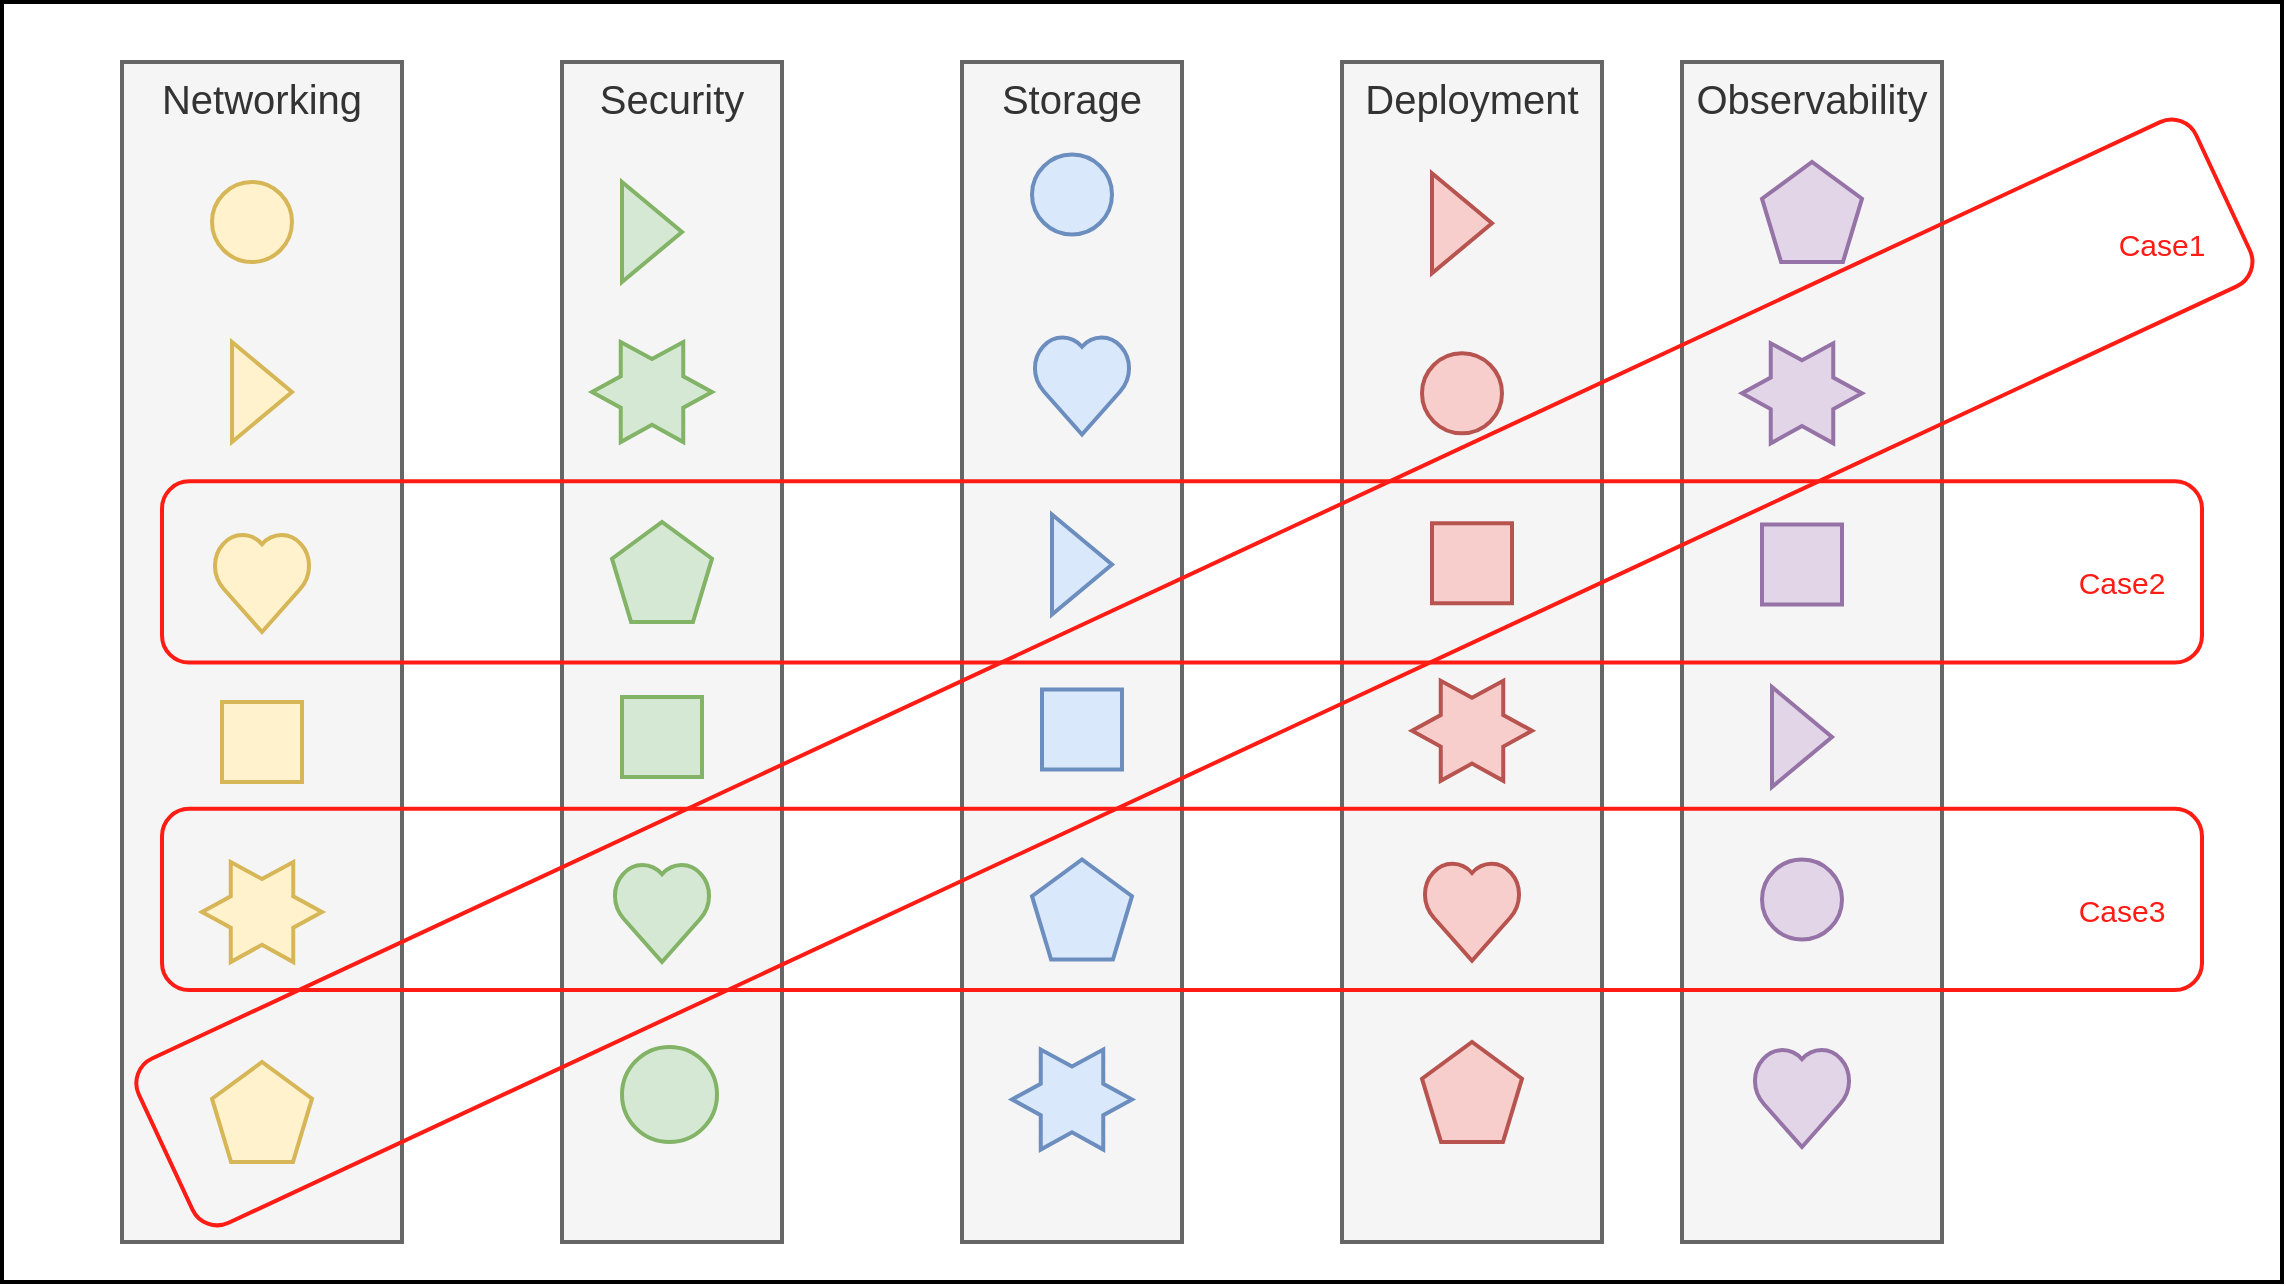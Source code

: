 <mxfile version="17.4.5"><diagram id="I3lbr239IEMtPFskTEnx" name="Page-1"><mxGraphModel dx="1426" dy="682" grid="1" gridSize="10" guides="1" tooltips="1" connect="1" arrows="1" fold="1" page="1" pageScale="1" pageWidth="850" pageHeight="1100" math="0" shadow="0"><root><mxCell id="0"/><mxCell id="1" parent="0"/><mxCell id="mar_HK0jMLLqG0L0CGsf-37" value="" style="rounded=0;whiteSpace=wrap;html=1;fontSize=40;strokeWidth=2;" parent="1" vertex="1"><mxGeometry x="20" y="130" width="1140" height="640" as="geometry"/></mxCell><mxCell id="mar_HK0jMLLqG0L0CGsf-1" value="Networking" style="rounded=0;whiteSpace=wrap;html=1;verticalAlign=top;strokeWidth=2;fontSize=20;fillColor=#f5f5f5;fontColor=#333333;strokeColor=#666666;" parent="1" vertex="1"><mxGeometry x="80" y="160" width="140" height="590" as="geometry"/></mxCell><mxCell id="mar_HK0jMLLqG0L0CGsf-3" value="Security" style="rounded=0;whiteSpace=wrap;html=1;verticalAlign=top;strokeWidth=2;fontSize=20;fillColor=#f5f5f5;fontColor=#333333;strokeColor=#666666;" parent="1" vertex="1"><mxGeometry x="300" y="160" width="110" height="590" as="geometry"/></mxCell><mxCell id="mar_HK0jMLLqG0L0CGsf-4" value="Storage" style="rounded=0;whiteSpace=wrap;html=1;verticalAlign=top;strokeWidth=2;fontSize=20;fillColor=#f5f5f5;fontColor=#333333;strokeColor=#666666;" parent="1" vertex="1"><mxGeometry x="500" y="160" width="110" height="590" as="geometry"/></mxCell><mxCell id="mar_HK0jMLLqG0L0CGsf-5" value="Deployment" style="rounded=0;whiteSpace=wrap;html=1;verticalAlign=top;strokeWidth=2;fontSize=20;fillColor=#f5f5f5;fontColor=#333333;strokeColor=#666666;" parent="1" vertex="1"><mxGeometry x="690" y="160" width="130" height="590" as="geometry"/></mxCell><mxCell id="mar_HK0jMLLqG0L0CGsf-7" value="" style="ellipse;whiteSpace=wrap;html=1;aspect=fixed;fontSize=40;strokeWidth=2;fillColor=#fff2cc;strokeColor=#d6b656;" parent="1" vertex="1"><mxGeometry x="125" y="220" width="40" height="40" as="geometry"/></mxCell><mxCell id="mar_HK0jMLLqG0L0CGsf-8" value="" style="ellipse;whiteSpace=wrap;html=1;aspect=fixed;fontSize=40;strokeWidth=2;fillColor=#d5e8d4;strokeColor=#82b366;" parent="1" vertex="1"><mxGeometry x="330" y="652.5" width="47.5" height="47.5" as="geometry"/></mxCell><mxCell id="mar_HK0jMLLqG0L0CGsf-9" value="" style="ellipse;whiteSpace=wrap;html=1;aspect=fixed;fontSize=40;strokeWidth=2;fillColor=#dae8fc;strokeColor=#6c8ebf;" parent="1" vertex="1"><mxGeometry x="535" y="206.25" width="40" height="40" as="geometry"/></mxCell><mxCell id="mar_HK0jMLLqG0L0CGsf-10" value="" style="ellipse;whiteSpace=wrap;html=1;aspect=fixed;fontSize=40;strokeWidth=2;fillColor=#f8cecc;strokeColor=#b85450;" parent="1" vertex="1"><mxGeometry x="730" y="305.63" width="40" height="40" as="geometry"/></mxCell><mxCell id="mar_HK0jMLLqG0L0CGsf-11" value="" style="triangle;whiteSpace=wrap;html=1;fontSize=40;strokeWidth=2;fillColor=#fff2cc;strokeColor=#d6b656;" parent="1" vertex="1"><mxGeometry x="135" y="300" width="30" height="50" as="geometry"/></mxCell><mxCell id="mar_HK0jMLLqG0L0CGsf-12" value="" style="triangle;whiteSpace=wrap;html=1;fontSize=40;strokeWidth=2;fillColor=#d5e8d4;strokeColor=#82b366;" parent="1" vertex="1"><mxGeometry x="330" y="220" width="30" height="50" as="geometry"/></mxCell><mxCell id="mar_HK0jMLLqG0L0CGsf-13" value="" style="triangle;whiteSpace=wrap;html=1;fontSize=40;strokeWidth=2;fillColor=#dae8fc;strokeColor=#6c8ebf;" parent="1" vertex="1"><mxGeometry x="545" y="386.25" width="30" height="50" as="geometry"/></mxCell><mxCell id="mar_HK0jMLLqG0L0CGsf-14" value="" style="triangle;whiteSpace=wrap;html=1;fontSize=40;strokeWidth=2;fillColor=#f8cecc;strokeColor=#b85450;" parent="1" vertex="1"><mxGeometry x="735" y="215.63" width="30" height="50" as="geometry"/></mxCell><mxCell id="mar_HK0jMLLqG0L0CGsf-15" value="" style="whiteSpace=wrap;html=1;aspect=fixed;fontSize=40;strokeWidth=2;fillColor=#fff2cc;strokeColor=#d6b656;" parent="1" vertex="1"><mxGeometry x="130" y="480" width="40" height="40" as="geometry"/></mxCell><mxCell id="mar_HK0jMLLqG0L0CGsf-17" value="" style="whiteSpace=wrap;html=1;aspect=fixed;fontSize=40;strokeWidth=2;fillColor=#d5e8d4;strokeColor=#82b366;" parent="1" vertex="1"><mxGeometry x="330" y="477.5" width="40" height="40" as="geometry"/></mxCell><mxCell id="mar_HK0jMLLqG0L0CGsf-18" value="" style="whiteSpace=wrap;html=1;aspect=fixed;fontSize=40;strokeWidth=2;fillColor=#dae8fc;strokeColor=#6c8ebf;" parent="1" vertex="1"><mxGeometry x="540" y="473.75" width="40" height="40" as="geometry"/></mxCell><mxCell id="mar_HK0jMLLqG0L0CGsf-19" value="" style="whiteSpace=wrap;html=1;aspect=fixed;fontSize=40;strokeWidth=2;fillColor=#f8cecc;strokeColor=#b85450;" parent="1" vertex="1"><mxGeometry x="735" y="390.63" width="40" height="40" as="geometry"/></mxCell><mxCell id="mar_HK0jMLLqG0L0CGsf-20" value="" style="verticalLabelPosition=bottom;verticalAlign=top;html=1;shape=mxgraph.basic.6_point_star;fontSize=40;strokeWidth=2;fillColor=#fff2cc;strokeColor=#d6b656;" parent="1" vertex="1"><mxGeometry x="120" y="560" width="60" height="50" as="geometry"/></mxCell><mxCell id="mar_HK0jMLLqG0L0CGsf-21" value="" style="verticalLabelPosition=bottom;verticalAlign=top;html=1;shape=mxgraph.basic.6_point_star;fontSize=40;strokeWidth=2;fillColor=#d5e8d4;strokeColor=#82b366;" parent="1" vertex="1"><mxGeometry x="315" y="300" width="60" height="50" as="geometry"/></mxCell><mxCell id="mar_HK0jMLLqG0L0CGsf-22" value="" style="verticalLabelPosition=bottom;verticalAlign=top;html=1;shape=mxgraph.basic.6_point_star;fontSize=40;strokeWidth=2;fillColor=#dae8fc;strokeColor=#6c8ebf;" parent="1" vertex="1"><mxGeometry x="525" y="653.75" width="60" height="50" as="geometry"/></mxCell><mxCell id="mar_HK0jMLLqG0L0CGsf-23" value="" style="verticalLabelPosition=bottom;verticalAlign=top;html=1;shape=mxgraph.basic.6_point_star;fontSize=40;strokeWidth=2;fillColor=#f8cecc;strokeColor=#b85450;" parent="1" vertex="1"><mxGeometry x="725" y="469.38" width="60" height="50" as="geometry"/></mxCell><mxCell id="mar_HK0jMLLqG0L0CGsf-25" value="" style="verticalLabelPosition=bottom;verticalAlign=top;html=1;shape=mxgraph.basic.heart;fontSize=40;strokeWidth=2;fillColor=#d5e8d4;strokeColor=#82b366;" parent="1" vertex="1"><mxGeometry x="325" y="560" width="50" height="50" as="geometry"/></mxCell><mxCell id="mar_HK0jMLLqG0L0CGsf-26" value="" style="verticalLabelPosition=bottom;verticalAlign=top;html=1;shape=mxgraph.basic.heart;fontSize=40;strokeWidth=2;fillColor=#fff2cc;strokeColor=#d6b656;" parent="1" vertex="1"><mxGeometry x="125" y="395" width="50" height="50" as="geometry"/></mxCell><mxCell id="mar_HK0jMLLqG0L0CGsf-27" value="" style="verticalLabelPosition=bottom;verticalAlign=top;html=1;shape=mxgraph.basic.heart;fontSize=40;strokeWidth=2;fillColor=#dae8fc;strokeColor=#6c8ebf;" parent="1" vertex="1"><mxGeometry x="535" y="296.25" width="50" height="50" as="geometry"/></mxCell><mxCell id="mar_HK0jMLLqG0L0CGsf-28" value="" style="verticalLabelPosition=bottom;verticalAlign=top;html=1;shape=mxgraph.basic.heart;fontSize=40;strokeWidth=2;fillColor=#f8cecc;strokeColor=#b85450;" parent="1" vertex="1"><mxGeometry x="730" y="559.38" width="50" height="50" as="geometry"/></mxCell><mxCell id="mar_HK0jMLLqG0L0CGsf-29" value="" style="whiteSpace=wrap;html=1;shape=mxgraph.basic.pentagon;fontSize=40;strokeWidth=2;fillColor=#fff2cc;strokeColor=#d6b656;" parent="1" vertex="1"><mxGeometry x="125" y="660" width="50" height="50" as="geometry"/></mxCell><mxCell id="mar_HK0jMLLqG0L0CGsf-31" value="" style="whiteSpace=wrap;html=1;shape=mxgraph.basic.pentagon;fontSize=40;strokeWidth=2;fillColor=#d5e8d4;strokeColor=#82b366;" parent="1" vertex="1"><mxGeometry x="325" y="390" width="50" height="50" as="geometry"/></mxCell><mxCell id="mar_HK0jMLLqG0L0CGsf-32" value="" style="whiteSpace=wrap;html=1;shape=mxgraph.basic.pentagon;fontSize=40;strokeWidth=2;fillColor=#dae8fc;strokeColor=#6c8ebf;" parent="1" vertex="1"><mxGeometry x="535" y="558.75" width="50" height="50" as="geometry"/></mxCell><mxCell id="mar_HK0jMLLqG0L0CGsf-33" value="" style="whiteSpace=wrap;html=1;shape=mxgraph.basic.pentagon;fontSize=40;strokeWidth=2;fillColor=#f8cecc;strokeColor=#b85450;" parent="1" vertex="1"><mxGeometry x="730" y="650" width="50" height="50" as="geometry"/></mxCell><mxCell id="mar_HK0jMLLqG0L0CGsf-55" value="Observability" style="rounded=0;whiteSpace=wrap;html=1;verticalAlign=top;strokeWidth=2;fontSize=20;fillColor=#f5f5f5;fontColor=#333333;strokeColor=#666666;" parent="1" vertex="1"><mxGeometry x="860" y="160" width="130" height="590" as="geometry"/></mxCell><mxCell id="mar_HK0jMLLqG0L0CGsf-56" value="" style="whiteSpace=wrap;html=1;shape=mxgraph.basic.pentagon;fontSize=40;strokeWidth=2;fillColor=#e1d5e7;strokeColor=#9673a6;" parent="1" vertex="1"><mxGeometry x="900" y="210" width="50" height="50" as="geometry"/></mxCell><mxCell id="mar_HK0jMLLqG0L0CGsf-57" value="" style="verticalLabelPosition=bottom;verticalAlign=top;html=1;shape=mxgraph.basic.6_point_star;fontSize=40;strokeWidth=2;fillColor=#e1d5e7;strokeColor=#9673a6;" parent="1" vertex="1"><mxGeometry x="890" y="300.63" width="60" height="50" as="geometry"/></mxCell><mxCell id="mar_HK0jMLLqG0L0CGsf-58" value="" style="whiteSpace=wrap;html=1;aspect=fixed;fontSize=40;strokeWidth=2;fillColor=#e1d5e7;strokeColor=#9673a6;" parent="1" vertex="1"><mxGeometry x="900" y="391.25" width="40" height="40" as="geometry"/></mxCell><mxCell id="mar_HK0jMLLqG0L0CGsf-60" value="" style="triangle;whiteSpace=wrap;html=1;fontSize=40;strokeWidth=2;fillColor=#e1d5e7;strokeColor=#9673a6;" parent="1" vertex="1"><mxGeometry x="905" y="472.5" width="30" height="50" as="geometry"/></mxCell><mxCell id="mar_HK0jMLLqG0L0CGsf-61" value="" style="verticalLabelPosition=bottom;verticalAlign=top;html=1;shape=mxgraph.basic.heart;fontSize=40;strokeWidth=2;fillColor=#e1d5e7;strokeColor=#9673a6;" parent="1" vertex="1"><mxGeometry x="895" y="652.5" width="50" height="50" as="geometry"/></mxCell><mxCell id="mar_HK0jMLLqG0L0CGsf-62" value="" style="ellipse;whiteSpace=wrap;html=1;aspect=fixed;fontSize=40;strokeWidth=2;fillColor=#e1d5e7;strokeColor=#9673a6;" parent="1" vertex="1"><mxGeometry x="900" y="558.75" width="40" height="40" as="geometry"/></mxCell><mxCell id="zHnxgf4S5gydj7YgtgoV-1" value="" style="rounded=1;whiteSpace=wrap;html=1;fillColor=none;strokeWidth=2;strokeColor=#FF1C14;" vertex="1" parent="1"><mxGeometry x="100" y="369.68" width="1020" height="90.63" as="geometry"/></mxCell><mxCell id="zHnxgf4S5gydj7YgtgoV-2" value="" style="rounded=1;whiteSpace=wrap;html=1;fillColor=none;strokeWidth=2;strokeColor=#FF1C14;" vertex="1" parent="1"><mxGeometry x="100" y="533.43" width="1020" height="90.63" as="geometry"/></mxCell><mxCell id="zHnxgf4S5gydj7YgtgoV-4" value="" style="rounded=1;whiteSpace=wrap;html=1;fillColor=none;strokeWidth=2;strokeColor=#FF1C14;rotation=-25;" vertex="1" parent="1"><mxGeometry x="48.68" y="419.9" width="1135" height="90.63" as="geometry"/></mxCell><mxCell id="zHnxgf4S5gydj7YgtgoV-6" value="&lt;font style=&quot;font-size: 15px&quot; color=&quot;#FF1C14&quot;&gt;Case1&lt;/font&gt;" style="text;html=1;strokeColor=none;fillColor=none;align=center;verticalAlign=middle;whiteSpace=wrap;rounded=0;" vertex="1" parent="1"><mxGeometry x="1070" y="235.63" width="60" height="30" as="geometry"/></mxCell><mxCell id="zHnxgf4S5gydj7YgtgoV-7" value="&lt;font style=&quot;font-size: 15px&quot; color=&quot;#FF1C14&quot;&gt;Case2&lt;/font&gt;" style="text;html=1;strokeColor=none;fillColor=none;align=center;verticalAlign=middle;whiteSpace=wrap;rounded=0;" vertex="1" parent="1"><mxGeometry x="1050" y="405" width="60" height="30" as="geometry"/></mxCell><mxCell id="zHnxgf4S5gydj7YgtgoV-8" value="&lt;font style=&quot;font-size: 15px&quot; color=&quot;#FF1C14&quot;&gt;Case3&lt;/font&gt;" style="text;html=1;strokeColor=none;fillColor=none;align=center;verticalAlign=middle;whiteSpace=wrap;rounded=0;" vertex="1" parent="1"><mxGeometry x="1050" y="568.75" width="60" height="30" as="geometry"/></mxCell></root></mxGraphModel></diagram></mxfile>